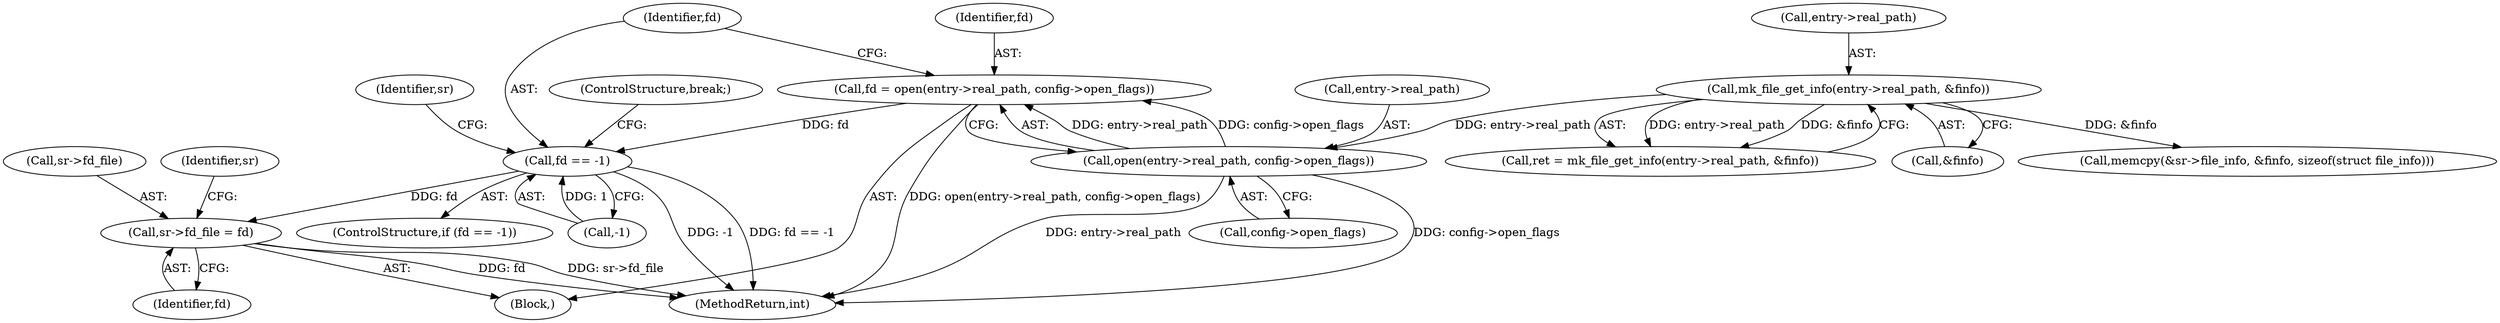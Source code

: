 digraph "0_monkey_b2d0e6f92310bb14a15aa2f8e96e1fb5379776dd@API" {
"1000160" [label="(Call,fd = open(entry->real_path, config->open_flags))"];
"1000162" [label="(Call,open(entry->real_path, config->open_flags))"];
"1000147" [label="(Call,mk_file_get_info(entry->real_path, &finfo))"];
"1000170" [label="(Call,fd == -1)"];
"1000176" [label="(Call,sr->fd_file = fd)"];
"1000166" [label="(Call,config->open_flags)"];
"1000175" [label="(ControlStructure,break;)"];
"1000467" [label="(MethodReturn,int)"];
"1000151" [label="(Call,&finfo)"];
"1000177" [label="(Call,sr->fd_file)"];
"1000180" [label="(Identifier,fd)"];
"1000206" [label="(Call,memcpy(&sr->file_info, &finfo, sizeof(struct file_info)))"];
"1000171" [label="(Identifier,fd)"];
"1000161" [label="(Identifier,fd)"];
"1000136" [label="(Block,)"];
"1000148" [label="(Call,entry->real_path)"];
"1000160" [label="(Call,fd = open(entry->real_path, config->open_flags))"];
"1000169" [label="(ControlStructure,if (fd == -1))"];
"1000147" [label="(Call,mk_file_get_info(entry->real_path, &finfo))"];
"1000183" [label="(Identifier,sr)"];
"1000178" [label="(Identifier,sr)"];
"1000162" [label="(Call,open(entry->real_path, config->open_flags))"];
"1000163" [label="(Call,entry->real_path)"];
"1000176" [label="(Call,sr->fd_file = fd)"];
"1000170" [label="(Call,fd == -1)"];
"1000145" [label="(Call,ret = mk_file_get_info(entry->real_path, &finfo))"];
"1000172" [label="(Call,-1)"];
"1000160" -> "1000136"  [label="AST: "];
"1000160" -> "1000162"  [label="CFG: "];
"1000161" -> "1000160"  [label="AST: "];
"1000162" -> "1000160"  [label="AST: "];
"1000171" -> "1000160"  [label="CFG: "];
"1000160" -> "1000467"  [label="DDG: open(entry->real_path, config->open_flags)"];
"1000162" -> "1000160"  [label="DDG: entry->real_path"];
"1000162" -> "1000160"  [label="DDG: config->open_flags"];
"1000160" -> "1000170"  [label="DDG: fd"];
"1000162" -> "1000166"  [label="CFG: "];
"1000163" -> "1000162"  [label="AST: "];
"1000166" -> "1000162"  [label="AST: "];
"1000162" -> "1000467"  [label="DDG: config->open_flags"];
"1000162" -> "1000467"  [label="DDG: entry->real_path"];
"1000147" -> "1000162"  [label="DDG: entry->real_path"];
"1000147" -> "1000145"  [label="AST: "];
"1000147" -> "1000151"  [label="CFG: "];
"1000148" -> "1000147"  [label="AST: "];
"1000151" -> "1000147"  [label="AST: "];
"1000145" -> "1000147"  [label="CFG: "];
"1000147" -> "1000145"  [label="DDG: entry->real_path"];
"1000147" -> "1000145"  [label="DDG: &finfo"];
"1000147" -> "1000206"  [label="DDG: &finfo"];
"1000170" -> "1000169"  [label="AST: "];
"1000170" -> "1000172"  [label="CFG: "];
"1000171" -> "1000170"  [label="AST: "];
"1000172" -> "1000170"  [label="AST: "];
"1000175" -> "1000170"  [label="CFG: "];
"1000178" -> "1000170"  [label="CFG: "];
"1000170" -> "1000467"  [label="DDG: -1"];
"1000170" -> "1000467"  [label="DDG: fd == -1"];
"1000172" -> "1000170"  [label="DDG: 1"];
"1000170" -> "1000176"  [label="DDG: fd"];
"1000176" -> "1000136"  [label="AST: "];
"1000176" -> "1000180"  [label="CFG: "];
"1000177" -> "1000176"  [label="AST: "];
"1000180" -> "1000176"  [label="AST: "];
"1000183" -> "1000176"  [label="CFG: "];
"1000176" -> "1000467"  [label="DDG: fd"];
"1000176" -> "1000467"  [label="DDG: sr->fd_file"];
}
